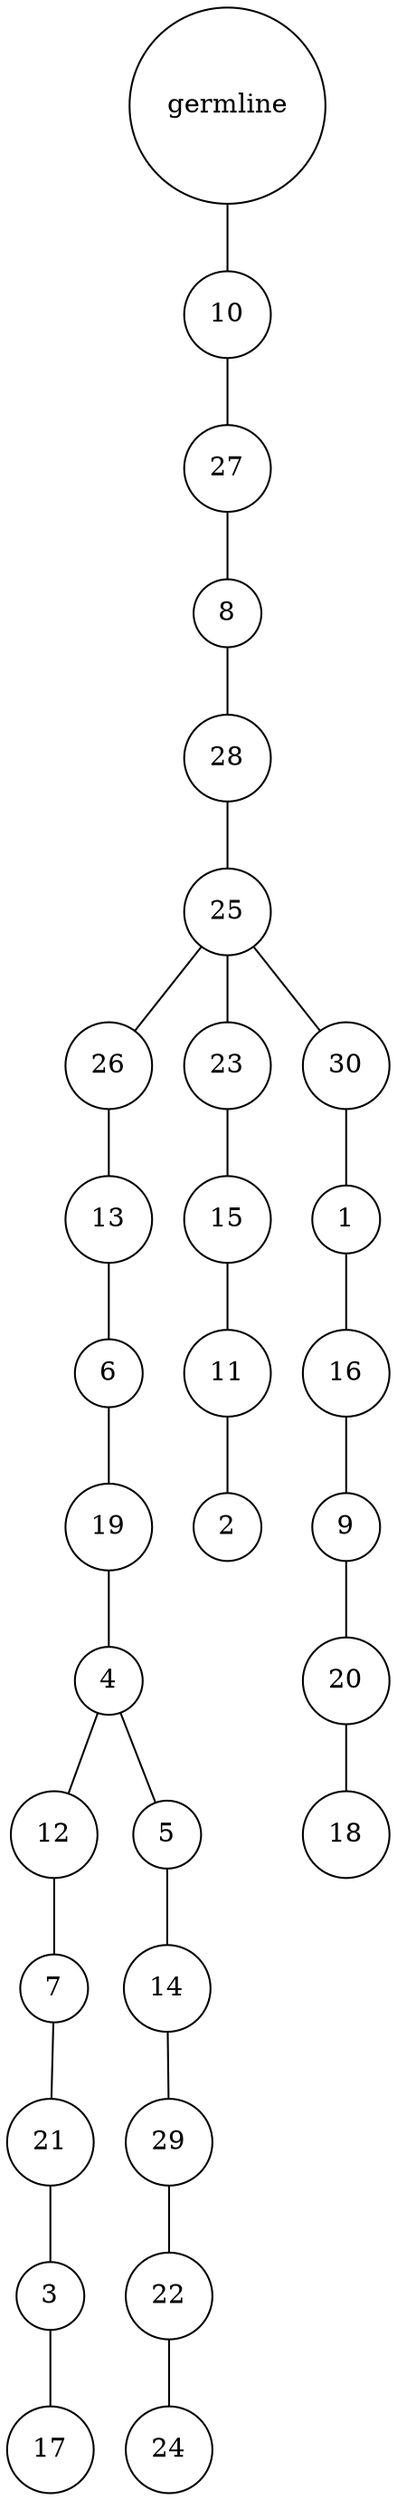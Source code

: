 graph {
	rankdir=UD;
	splines=line;
	node [shape=circle]
	"0x7f2fbc37c4c0" [label="germline"];
	"0x7f2fbc37c4f0" [label="10"];
	"0x7f2fbc37c4c0" -- "0x7f2fbc37c4f0" ;
	"0x7f2fbc37c520" [label="27"];
	"0x7f2fbc37c4f0" -- "0x7f2fbc37c520" ;
	"0x7f2fbc37c550" [label="8"];
	"0x7f2fbc37c520" -- "0x7f2fbc37c550" ;
	"0x7f2fbc37c580" [label="28"];
	"0x7f2fbc37c550" -- "0x7f2fbc37c580" ;
	"0x7f2fbc37c5b0" [label="25"];
	"0x7f2fbc37c580" -- "0x7f2fbc37c5b0" ;
	"0x7f2fbc37c5e0" [label="26"];
	"0x7f2fbc37c5b0" -- "0x7f2fbc37c5e0" ;
	"0x7f2fbc37c610" [label="13"];
	"0x7f2fbc37c5e0" -- "0x7f2fbc37c610" ;
	"0x7f2fbc37c640" [label="6"];
	"0x7f2fbc37c610" -- "0x7f2fbc37c640" ;
	"0x7f2fbc37c670" [label="19"];
	"0x7f2fbc37c640" -- "0x7f2fbc37c670" ;
	"0x7f2fbc37c6a0" [label="4"];
	"0x7f2fbc37c670" -- "0x7f2fbc37c6a0" ;
	"0x7f2fbc37c6d0" [label="12"];
	"0x7f2fbc37c6a0" -- "0x7f2fbc37c6d0" ;
	"0x7f2fbc37c700" [label="7"];
	"0x7f2fbc37c6d0" -- "0x7f2fbc37c700" ;
	"0x7f2fbc37c730" [label="21"];
	"0x7f2fbc37c700" -- "0x7f2fbc37c730" ;
	"0x7f2fbc37c760" [label="3"];
	"0x7f2fbc37c730" -- "0x7f2fbc37c760" ;
	"0x7f2fbc37c790" [label="17"];
	"0x7f2fbc37c760" -- "0x7f2fbc37c790" ;
	"0x7f2fbc37c7c0" [label="5"];
	"0x7f2fbc37c6a0" -- "0x7f2fbc37c7c0" ;
	"0x7f2fbc37c7f0" [label="14"];
	"0x7f2fbc37c7c0" -- "0x7f2fbc37c7f0" ;
	"0x7f2fbc37c820" [label="29"];
	"0x7f2fbc37c7f0" -- "0x7f2fbc37c820" ;
	"0x7f2fbc37c850" [label="22"];
	"0x7f2fbc37c820" -- "0x7f2fbc37c850" ;
	"0x7f2fbc37c880" [label="24"];
	"0x7f2fbc37c850" -- "0x7f2fbc37c880" ;
	"0x7f2fbc37c8b0" [label="23"];
	"0x7f2fbc37c5b0" -- "0x7f2fbc37c8b0" ;
	"0x7f2fbc37c8e0" [label="15"];
	"0x7f2fbc37c8b0" -- "0x7f2fbc37c8e0" ;
	"0x7f2fbc37c910" [label="11"];
	"0x7f2fbc37c8e0" -- "0x7f2fbc37c910" ;
	"0x7f2fbc37c940" [label="2"];
	"0x7f2fbc37c910" -- "0x7f2fbc37c940" ;
	"0x7f2fbc37c970" [label="30"];
	"0x7f2fbc37c5b0" -- "0x7f2fbc37c970" ;
	"0x7f2fbc37c9a0" [label="1"];
	"0x7f2fbc37c970" -- "0x7f2fbc37c9a0" ;
	"0x7f2fbc37c9d0" [label="16"];
	"0x7f2fbc37c9a0" -- "0x7f2fbc37c9d0" ;
	"0x7f2fbc37ca00" [label="9"];
	"0x7f2fbc37c9d0" -- "0x7f2fbc37ca00" ;
	"0x7f2fbc37ca30" [label="20"];
	"0x7f2fbc37ca00" -- "0x7f2fbc37ca30" ;
	"0x7f2fbc37ca60" [label="18"];
	"0x7f2fbc37ca30" -- "0x7f2fbc37ca60" ;
}
